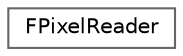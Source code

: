 digraph "类继承关系图"
{
 // INTERACTIVE_SVG=YES
 // LATEX_PDF_SIZE
  bgcolor="transparent";
  edge [fontname=Helvetica,fontsize=10,labelfontname=Helvetica,labelfontsize=10];
  node [fontname=Helvetica,fontsize=10,shape=box,height=0.2,width=0.4];
  rankdir="LR";
  Node0 [id="Node000000",label="FPixelReader",height=0.2,width=0.4,color="grey40", fillcolor="white", style="filled",URL="$dd/d11/classFPixelReader.html",tooltip="Utils for reading pixels from UTextureRenderTarget2D."];
}
